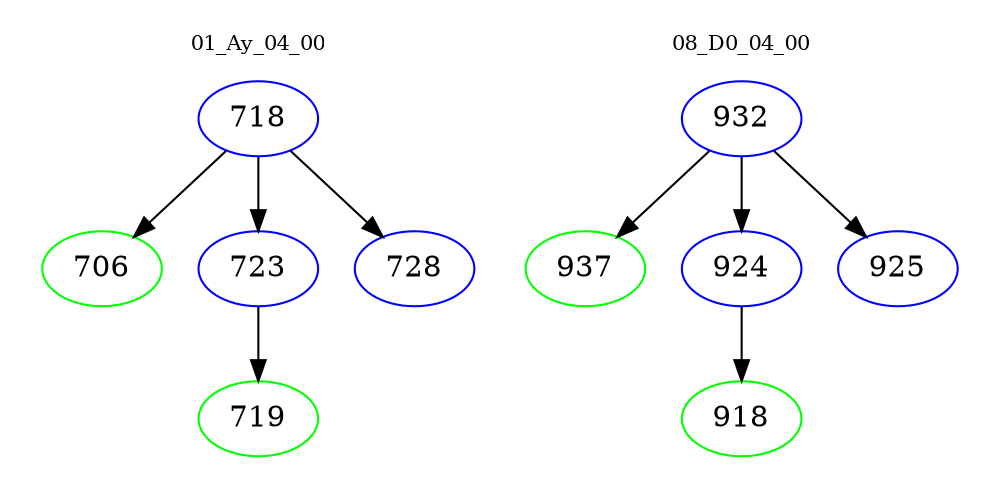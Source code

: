 digraph{
subgraph cluster_0 {
color = white
label = "01_Ay_04_00";
fontsize=10;
T0_718 [label="718", color="blue"]
T0_718 -> T0_706 [color="black"]
T0_706 [label="706", color="green"]
T0_718 -> T0_723 [color="black"]
T0_723 [label="723", color="blue"]
T0_723 -> T0_719 [color="black"]
T0_719 [label="719", color="green"]
T0_718 -> T0_728 [color="black"]
T0_728 [label="728", color="blue"]
}
subgraph cluster_1 {
color = white
label = "08_D0_04_00";
fontsize=10;
T1_932 [label="932", color="blue"]
T1_932 -> T1_937 [color="black"]
T1_937 [label="937", color="green"]
T1_932 -> T1_924 [color="black"]
T1_924 [label="924", color="blue"]
T1_924 -> T1_918 [color="black"]
T1_918 [label="918", color="green"]
T1_932 -> T1_925 [color="black"]
T1_925 [label="925", color="blue"]
}
}
